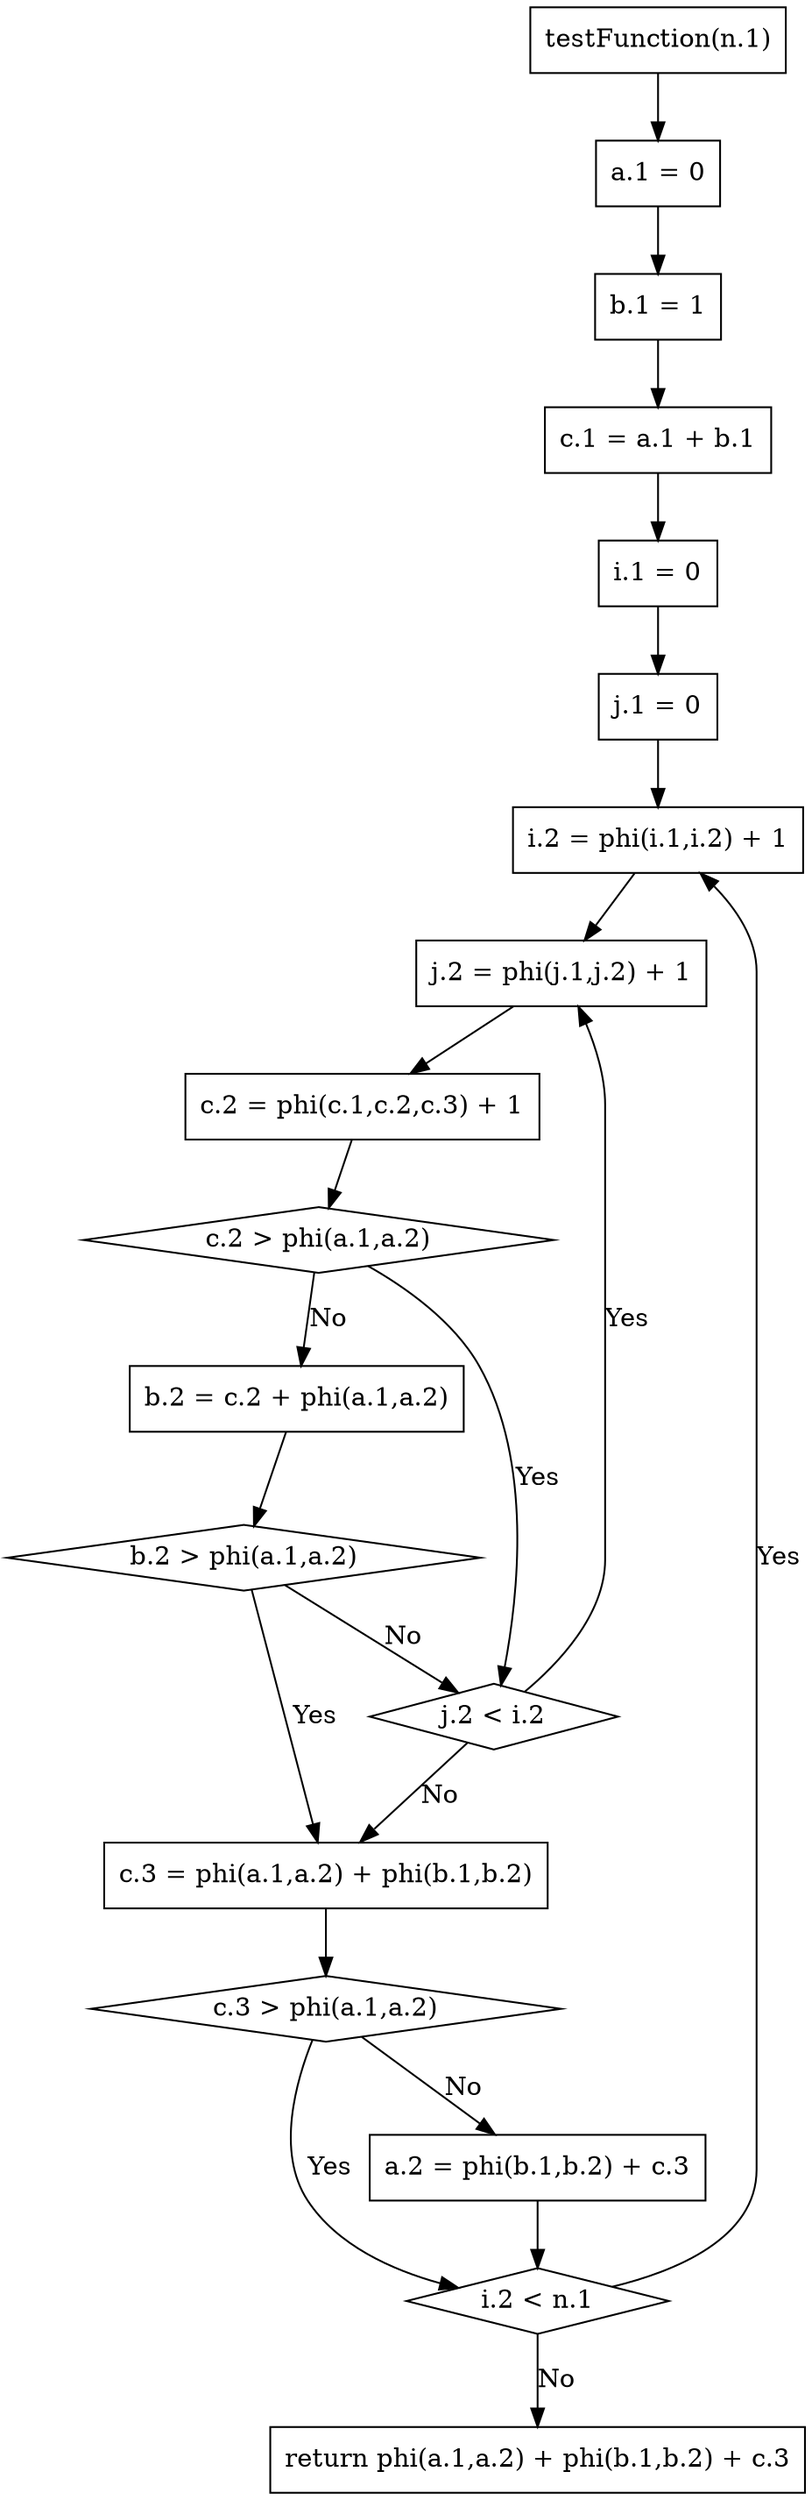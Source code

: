 digraph "gr" {
"1" ["label"="testFunction(n.1)","shape"="box"]
"2" ["label"="a.1 = 0","shape"="box"]
"3" ["label"="b.1 = 1","shape"="box"]
"4" ["label"="c.1 = a.1 + b.1","shape"="box"]
"5" ["label"="i.1 = 0","shape"="box"]
"6" ["label"="j.1 = 0","shape"="box"]
"7" ["label"="i.2 = phi(i.1,i.2) + 1","shape"="box"]
"8" ["label"="j.2 = phi(j.1,j.2) + 1","shape"="box"]
"9" ["label"="c.2 = phi(c.1,c.2,c.3) + 1","shape"="box"]
"10" ["label"="c.2 > phi(a.1,a.2)","shape"="diamond"]
"11" ["label"="b.2 = c.2 + phi(a.1,a.2)","shape"="box"]
"12" ["label"="b.2 > phi(a.1,a.2)","shape"="diamond"]
"13" ["label"="j.2 < i.2","shape"="diamond"]
"14" ["label"="c.3 = phi(a.1,a.2) + phi(b.1,b.2)","shape"="box"]
"15" ["label"="c.3 > phi(a.1,a.2)","shape"="diamond"]
"16" ["label"="a.2 = phi(b.1,b.2) + c.3","shape"="box"]
"17" ["label"="i.2 < n.1","shape"="diamond"]
"18" ["label"="return phi(a.1,a.2) + phi(b.1,b.2) + c.3","shape"="box"]
"1" -> "2" ["label"=""]
"2" -> "3" ["label"=""]
"3" -> "4" ["label"=""]
"4" -> "5" ["label"=""]
"5" -> "6" ["label"=""]
"6" -> "7" ["label"=""]
"7" -> "8" ["label"=""]
"8" -> "9" ["label"=""]
"9" -> "10" ["label"=""]
"10" -> "13" ["label"="Yes"]
"10" -> "11" ["label"="No"]
"11" -> "12" ["label"=""]
"12" -> "14" ["label"="Yes"]
"12" -> "13" ["label"="No"]
"13" -> "8" ["label"="Yes"]
"13" -> "14" ["label"="No"]
"14" -> "15" ["label"=""]
"15" -> "17" ["label"="Yes"]
"15" -> "16" ["label"="No"]
"16" -> "17" ["label"=""]
"17" -> "7" ["label"="Yes"]
"17" -> "18" ["label"="No"]
}